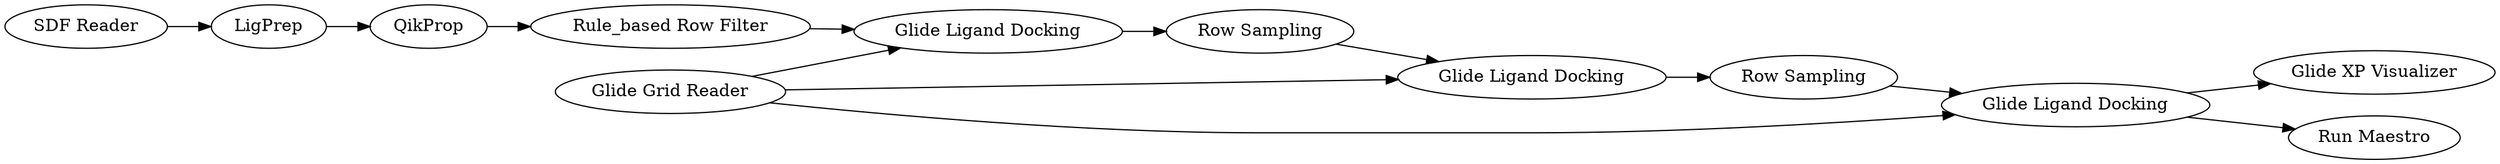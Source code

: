 digraph {
	"-7048000576825535318_9691" [label="Glide Ligand Docking"]
	"-7048000576825535318_9692" [label="Glide XP Visualizer"]
	"-7048000576825535318_146" [label="SDF Reader"]
	"-7048000576825535318_9689" [label="Glide Ligand Docking"]
	"-7048000576825535318_140" [label="Row Sampling"]
	"-7048000576825535318_106" [label="Run Maestro"]
	"-7048000576825535318_155" [label="Glide Grid Reader"]
	"-7048000576825535318_153" [label="Rule_based Row Filter"]
	"-7048000576825535318_138" [label="Row Sampling"]
	"-7048000576825535318_96" [label=QikProp]
	"-7048000576825535318_9687" [label=LigPrep]
	"-7048000576825535318_9690" [label="Glide Ligand Docking"]
	"-7048000576825535318_9691" -> "-7048000576825535318_138"
	"-7048000576825535318_138" -> "-7048000576825535318_9689"
	"-7048000576825535318_155" -> "-7048000576825535318_9691"
	"-7048000576825535318_9687" -> "-7048000576825535318_96"
	"-7048000576825535318_140" -> "-7048000576825535318_9690"
	"-7048000576825535318_9690" -> "-7048000576825535318_106"
	"-7048000576825535318_155" -> "-7048000576825535318_9690"
	"-7048000576825535318_153" -> "-7048000576825535318_9691"
	"-7048000576825535318_9690" -> "-7048000576825535318_9692"
	"-7048000576825535318_155" -> "-7048000576825535318_9689"
	"-7048000576825535318_146" -> "-7048000576825535318_9687"
	"-7048000576825535318_96" -> "-7048000576825535318_153"
	"-7048000576825535318_9689" -> "-7048000576825535318_140"
	rankdir=LR
}
